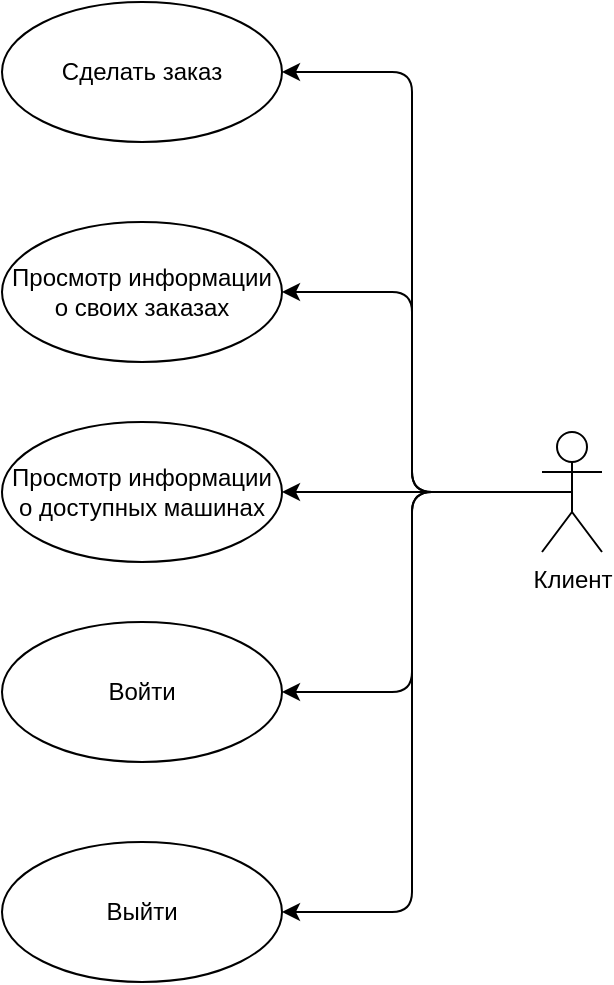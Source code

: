 <mxfile version="20.8.20" type="device" pages="5"><diagram name="UseCase" id="XoeLODXQ4LUH9Ton7gXK"><mxGraphModel dx="1434" dy="764" grid="1" gridSize="10" guides="1" tooltips="1" connect="1" arrows="1" fold="1" page="1" pageScale="1" pageWidth="827" pageHeight="1169" math="0" shadow="0"><root><mxCell id="0"/><mxCell id="1" parent="0"/><mxCell id="ODzesqiFjq5idGHZjO4p-1" value="Сделать заказ" style="ellipse;whiteSpace=wrap;html=1;" parent="1" vertex="1"><mxGeometry x="280" y="130" width="140" height="70" as="geometry"/></mxCell><mxCell id="ODzesqiFjq5idGHZjO4p-2" value="Войти" style="ellipse;whiteSpace=wrap;html=1;" parent="1" vertex="1"><mxGeometry x="280" y="440" width="140" height="70" as="geometry"/></mxCell><mxCell id="ODzesqiFjq5idGHZjO4p-3" value="Выйти" style="ellipse;whiteSpace=wrap;html=1;" parent="1" vertex="1"><mxGeometry x="280" y="550" width="140" height="70" as="geometry"/></mxCell><mxCell id="ODzesqiFjq5idGHZjO4p-4" value="Просмотр информации о доступных машинах" style="ellipse;whiteSpace=wrap;html=1;" parent="1" vertex="1"><mxGeometry x="280" y="340" width="140" height="70" as="geometry"/></mxCell><mxCell id="ODzesqiFjq5idGHZjO4p-5" value="Просмотр информации о своих заказах" style="ellipse;whiteSpace=wrap;html=1;" parent="1" vertex="1"><mxGeometry x="280" y="240" width="140" height="70" as="geometry"/></mxCell><mxCell id="ODzesqiFjq5idGHZjO4p-6" style="edgeStyle=orthogonalEdgeStyle;rounded=0;orthogonalLoop=1;jettySize=auto;html=1;exitX=0.5;exitY=0.5;exitDx=0;exitDy=0;exitPerimeter=0;entryX=1;entryY=0.5;entryDx=0;entryDy=0;" parent="1" source="ODzesqiFjq5idGHZjO4p-11" target="ODzesqiFjq5idGHZjO4p-4" edge="1"><mxGeometry relative="1" as="geometry"/></mxCell><mxCell id="ODzesqiFjq5idGHZjO4p-7" style="edgeStyle=orthogonalEdgeStyle;rounded=1;orthogonalLoop=1;jettySize=auto;html=1;exitX=0.5;exitY=0.5;exitDx=0;exitDy=0;exitPerimeter=0;entryX=1;entryY=0.5;entryDx=0;entryDy=0;elbow=vertical;" parent="1" source="ODzesqiFjq5idGHZjO4p-11" target="ODzesqiFjq5idGHZjO4p-5" edge="1"><mxGeometry relative="1" as="geometry"/></mxCell><mxCell id="ODzesqiFjq5idGHZjO4p-8" style="edgeStyle=orthogonalEdgeStyle;rounded=1;orthogonalLoop=1;jettySize=auto;html=1;exitX=0.5;exitY=0.5;exitDx=0;exitDy=0;exitPerimeter=0;entryX=1;entryY=0.5;entryDx=0;entryDy=0;elbow=vertical;" parent="1" source="ODzesqiFjq5idGHZjO4p-11" target="ODzesqiFjq5idGHZjO4p-3" edge="1"><mxGeometry relative="1" as="geometry"/></mxCell><mxCell id="ODzesqiFjq5idGHZjO4p-9" style="edgeStyle=orthogonalEdgeStyle;rounded=1;orthogonalLoop=1;jettySize=auto;html=1;exitX=0.5;exitY=0.5;exitDx=0;exitDy=0;exitPerimeter=0;entryX=1;entryY=0.5;entryDx=0;entryDy=0;elbow=vertical;" parent="1" source="ODzesqiFjq5idGHZjO4p-11" target="ODzesqiFjq5idGHZjO4p-2" edge="1"><mxGeometry relative="1" as="geometry"/></mxCell><mxCell id="ODzesqiFjq5idGHZjO4p-10" style="edgeStyle=orthogonalEdgeStyle;rounded=1;orthogonalLoop=1;jettySize=auto;html=1;exitX=0.5;exitY=0.5;exitDx=0;exitDy=0;exitPerimeter=0;entryX=1;entryY=0.5;entryDx=0;entryDy=0;elbow=vertical;" parent="1" source="ODzesqiFjq5idGHZjO4p-11" target="ODzesqiFjq5idGHZjO4p-1" edge="1"><mxGeometry relative="1" as="geometry"/></mxCell><mxCell id="ODzesqiFjq5idGHZjO4p-11" value="Клиент" style="shape=umlActor;verticalLabelPosition=bottom;verticalAlign=top;html=1;" parent="1" vertex="1"><mxGeometry x="550" y="345" width="30" height="60" as="geometry"/></mxCell></root></mxGraphModel></diagram><diagram id="SpKQqnbUWp5OYQ-rw8Kh" name="ER"><mxGraphModel dx="1434" dy="764" grid="1" gridSize="10" guides="1" tooltips="1" connect="1" arrows="1" fold="1" page="1" pageScale="1" pageWidth="827" pageHeight="1169" math="0" shadow="0"><root><mxCell id="0"/><mxCell id="1" parent="0"/><mxCell id="jUJuytIEDW0KPVl4hUxO-1" value="Car" style="whiteSpace=wrap;html=1;align=center;" vertex="1" parent="1"><mxGeometry x="20" y="400" width="140" height="60" as="geometry"/></mxCell><mxCell id="jUJuytIEDW0KPVl4hUxO-2" value="Order" style="shape=ext;margin=3;double=1;whiteSpace=wrap;html=1;align=center;" vertex="1" parent="1"><mxGeometry x="360" y="400" width="140" height="60" as="geometry"/></mxCell><mxCell id="jUJuytIEDW0KPVl4hUxO-3" value="Client" style="whiteSpace=wrap;html=1;align=center;" vertex="1" parent="1"><mxGeometry x="687" y="400" width="140" height="60" as="geometry"/></mxCell><mxCell id="jUJuytIEDW0KPVl4hUxO-4" value="HAS" style="shape=rhombus;double=1;perimeter=rhombusPerimeter;whiteSpace=wrap;html=1;align=center;" vertex="1" parent="1"><mxGeometry x="200" y="400" width="120" height="60" as="geometry"/></mxCell><mxCell id="jUJuytIEDW0KPVl4hUxO-5" value="HAS" style="shape=rhombus;double=1;perimeter=rhombusPerimeter;whiteSpace=wrap;html=1;align=center;" vertex="1" parent="1"><mxGeometry x="530" y="400" width="120" height="60" as="geometry"/></mxCell><mxCell id="jUJuytIEDW0KPVl4hUxO-6" style="edgeStyle=orthogonalEdgeStyle;rounded=1;orthogonalLoop=1;jettySize=auto;html=1;exitX=0;exitY=0.5;exitDx=0;exitDy=0;entryX=0.071;entryY=0;entryDx=0;entryDy=0;entryPerimeter=0;elbow=vertical;endArrow=none;endFill=0;" edge="1" parent="1" source="jUJuytIEDW0KPVl4hUxO-7" target="jUJuytIEDW0KPVl4hUxO-1"><mxGeometry relative="1" as="geometry"/></mxCell><mxCell id="jUJuytIEDW0KPVl4hUxO-7" value="Car_id" style="ellipse;whiteSpace=wrap;html=1;align=center;" vertex="1" parent="1"><mxGeometry x="50" y="20" width="100" height="40" as="geometry"/></mxCell><mxCell id="jUJuytIEDW0KPVl4hUxO-8" style="edgeStyle=orthogonalEdgeStyle;rounded=1;orthogonalLoop=1;jettySize=auto;html=1;exitX=0;exitY=0.5;exitDx=0;exitDy=0;endArrow=none;endFill=0;elbow=vertical;" edge="1" parent="1" source="jUJuytIEDW0KPVl4hUxO-9"><mxGeometry relative="1" as="geometry"><mxPoint x="30" y="150" as="targetPoint"/></mxGeometry></mxCell><mxCell id="jUJuytIEDW0KPVl4hUxO-9" value="Supplier_id" style="ellipse;whiteSpace=wrap;html=1;align=center;" vertex="1" parent="1"><mxGeometry x="50" y="80" width="100" height="40" as="geometry"/></mxCell><mxCell id="jUJuytIEDW0KPVl4hUxO-10" style="edgeStyle=orthogonalEdgeStyle;rounded=1;orthogonalLoop=1;jettySize=auto;html=1;exitX=0;exitY=0.5;exitDx=0;exitDy=0;endArrow=none;endFill=0;elbow=vertical;" edge="1" parent="1" source="jUJuytIEDW0KPVl4hUxO-11"><mxGeometry relative="1" as="geometry"><mxPoint x="30" y="190" as="targetPoint"/></mxGeometry></mxCell><mxCell id="jUJuytIEDW0KPVl4hUxO-11" value="Availability" style="ellipse;whiteSpace=wrap;html=1;align=center;" vertex="1" parent="1"><mxGeometry x="50" y="140" width="100" height="40" as="geometry"/></mxCell><mxCell id="jUJuytIEDW0KPVl4hUxO-12" style="edgeStyle=orthogonalEdgeStyle;rounded=1;orthogonalLoop=1;jettySize=auto;html=1;exitX=0;exitY=0.5;exitDx=0;exitDy=0;endArrow=none;endFill=0;elbow=vertical;" edge="1" parent="1" source="jUJuytIEDW0KPVl4hUxO-13"><mxGeometry relative="1" as="geometry"><mxPoint x="30" y="250" as="targetPoint"/></mxGeometry></mxCell><mxCell id="jUJuytIEDW0KPVl4hUxO-13" value="Loc" style="ellipse;whiteSpace=wrap;html=1;align=center;" vertex="1" parent="1"><mxGeometry x="50" y="200" width="100" height="40" as="geometry"/></mxCell><mxCell id="jUJuytIEDW0KPVl4hUxO-14" style="edgeStyle=orthogonalEdgeStyle;rounded=1;orthogonalLoop=1;jettySize=auto;html=1;exitX=0;exitY=0.5;exitDx=0;exitDy=0;endArrow=none;endFill=0;elbow=vertical;" edge="1" parent="1" source="jUJuytIEDW0KPVl4hUxO-15"><mxGeometry relative="1" as="geometry"><mxPoint x="30" y="310" as="targetPoint"/></mxGeometry></mxCell><mxCell id="jUJuytIEDW0KPVl4hUxO-15" value="Brand" style="ellipse;whiteSpace=wrap;html=1;align=center;" vertex="1" parent="1"><mxGeometry x="50" y="260" width="100" height="40" as="geometry"/></mxCell><mxCell id="jUJuytIEDW0KPVl4hUxO-16" style="edgeStyle=orthogonalEdgeStyle;rounded=1;orthogonalLoop=1;jettySize=auto;html=1;exitX=0;exitY=0.5;exitDx=0;exitDy=0;endArrow=none;endFill=0;elbow=vertical;" edge="1" parent="1" source="jUJuytIEDW0KPVl4hUxO-17"><mxGeometry relative="1" as="geometry"><mxPoint x="30" y="360" as="targetPoint"/></mxGeometry></mxCell><mxCell id="jUJuytIEDW0KPVl4hUxO-17" value="Mileage" style="ellipse;whiteSpace=wrap;html=1;align=center;" vertex="1" parent="1"><mxGeometry x="50" y="320" width="100" height="40" as="geometry"/></mxCell><mxCell id="jUJuytIEDW0KPVl4hUxO-18" style="edgeStyle=orthogonalEdgeStyle;rounded=1;orthogonalLoop=1;jettySize=auto;html=1;exitX=0;exitY=0.5;exitDx=0;exitDy=0;endArrow=none;endFill=0;elbow=vertical;" edge="1" parent="1" source="jUJuytIEDW0KPVl4hUxO-19"><mxGeometry relative="1" as="geometry"><mxPoint x="370" y="320" as="targetPoint"/></mxGeometry></mxCell><mxCell id="jUJuytIEDW0KPVl4hUxO-19" value="Description" style="ellipse;whiteSpace=wrap;html=1;align=center;" vertex="1" parent="1"><mxGeometry x="390" y="270" width="100" height="40" as="geometry"/></mxCell><mxCell id="jUJuytIEDW0KPVl4hUxO-20" style="edgeStyle=orthogonalEdgeStyle;rounded=1;orthogonalLoop=1;jettySize=auto;html=1;exitX=0;exitY=0.5;exitDx=0;exitDy=0;endArrow=none;endFill=0;elbow=vertical;" edge="1" parent="1" source="jUJuytIEDW0KPVl4hUxO-21"><mxGeometry relative="1" as="geometry"><mxPoint x="370" y="260" as="targetPoint"/></mxGeometry></mxCell><mxCell id="jUJuytIEDW0KPVl4hUxO-21" value="Car_id" style="ellipse;whiteSpace=wrap;html=1;align=center;" vertex="1" parent="1"><mxGeometry x="390" y="210" width="100" height="40" as="geometry"/></mxCell><mxCell id="jUJuytIEDW0KPVl4hUxO-22" style="edgeStyle=orthogonalEdgeStyle;rounded=1;orthogonalLoop=1;jettySize=auto;html=1;exitX=0;exitY=0.5;exitDx=0;exitDy=0;endArrow=none;endFill=0;elbow=vertical;" edge="1" parent="1" source="jUJuytIEDW0KPVl4hUxO-23"><mxGeometry relative="1" as="geometry"><mxPoint x="370" y="190" as="targetPoint"/></mxGeometry></mxCell><mxCell id="jUJuytIEDW0KPVl4hUxO-23" value="lgn" style="ellipse;whiteSpace=wrap;html=1;align=center;" vertex="1" parent="1"><mxGeometry x="390" y="150" width="100" height="40" as="geometry"/></mxCell><mxCell id="jUJuytIEDW0KPVl4hUxO-24" style="edgeStyle=orthogonalEdgeStyle;rounded=1;orthogonalLoop=1;jettySize=auto;html=1;exitX=0;exitY=0.5;exitDx=0;exitDy=0;entryX=0.071;entryY=0;entryDx=0;entryDy=0;entryPerimeter=0;endArrow=none;endFill=0;elbow=vertical;" edge="1" parent="1" source="jUJuytIEDW0KPVl4hUxO-25" target="jUJuytIEDW0KPVl4hUxO-2"><mxGeometry relative="1" as="geometry"/></mxCell><mxCell id="jUJuytIEDW0KPVl4hUxO-25" value="Code_id" style="ellipse;whiteSpace=wrap;html=1;align=center;" vertex="1" parent="1"><mxGeometry x="390" y="90" width="100" height="40" as="geometry"/></mxCell><mxCell id="jUJuytIEDW0KPVl4hUxO-26" style="edgeStyle=orthogonalEdgeStyle;rounded=1;orthogonalLoop=1;jettySize=auto;html=1;exitX=0;exitY=0.5;exitDx=0;exitDy=0;endArrow=none;endFill=0;elbow=vertical;" edge="1" parent="1" source="jUJuytIEDW0KPVl4hUxO-27"><mxGeometry relative="1" as="geometry"><mxPoint x="370" y="370" as="targetPoint"/></mxGeometry></mxCell><mxCell id="jUJuytIEDW0KPVl4hUxO-27" value="Date_time" style="ellipse;whiteSpace=wrap;html=1;align=center;" vertex="1" parent="1"><mxGeometry x="390" y="330" width="100" height="40" as="geometry"/></mxCell><mxCell id="jUJuytIEDW0KPVl4hUxO-28" style="edgeStyle=orthogonalEdgeStyle;rounded=1;orthogonalLoop=1;jettySize=auto;html=1;exitX=0;exitY=0.5;exitDx=0;exitDy=0;entryX=0.086;entryY=0.017;entryDx=0;entryDy=0;entryPerimeter=0;endArrow=none;endFill=0;elbow=vertical;" edge="1" parent="1" source="jUJuytIEDW0KPVl4hUxO-29" target="jUJuytIEDW0KPVl4hUxO-3"><mxGeometry relative="1" as="geometry"/></mxCell><mxCell id="jUJuytIEDW0KPVl4hUxO-29" value="lgn" style="ellipse;whiteSpace=wrap;html=1;align=center;" vertex="1" parent="1"><mxGeometry x="720" y="90" width="100" height="40" as="geometry"/></mxCell><mxCell id="jUJuytIEDW0KPVl4hUxO-30" style="edgeStyle=orthogonalEdgeStyle;rounded=1;orthogonalLoop=1;jettySize=auto;html=1;exitX=0;exitY=0.5;exitDx=0;exitDy=0;endArrow=none;endFill=0;elbow=vertical;" edge="1" parent="1" source="jUJuytIEDW0KPVl4hUxO-31"><mxGeometry relative="1" as="geometry"><mxPoint x="700" y="180" as="targetPoint"/></mxGeometry></mxCell><mxCell id="jUJuytIEDW0KPVl4hUxO-31" value="drv_lic" style="ellipse;whiteSpace=wrap;html=1;align=center;" vertex="1" parent="1"><mxGeometry x="720" y="150" width="100" height="40" as="geometry"/></mxCell><mxCell id="jUJuytIEDW0KPVl4hUxO-32" style="edgeStyle=orthogonalEdgeStyle;rounded=1;orthogonalLoop=1;jettySize=auto;html=1;exitX=0;exitY=0.5;exitDx=0;exitDy=0;endArrow=none;endFill=0;elbow=vertical;" edge="1" parent="1" source="jUJuytIEDW0KPVl4hUxO-33"><mxGeometry relative="1" as="geometry"><mxPoint x="700" y="250" as="targetPoint"/></mxGeometry></mxCell><mxCell id="jUJuytIEDW0KPVl4hUxO-33" value="Passport" style="ellipse;whiteSpace=wrap;html=1;align=center;" vertex="1" parent="1"><mxGeometry x="720" y="210" width="100" height="40" as="geometry"/></mxCell><mxCell id="jUJuytIEDW0KPVl4hUxO-34" style="edgeStyle=orthogonalEdgeStyle;rounded=1;orthogonalLoop=1;jettySize=auto;html=1;exitX=0;exitY=0.5;exitDx=0;exitDy=0;endArrow=none;endFill=0;elbow=vertical;" edge="1" parent="1" source="jUJuytIEDW0KPVl4hUxO-35"><mxGeometry relative="1" as="geometry"><mxPoint x="700" y="330" as="targetPoint"/></mxGeometry></mxCell><mxCell id="jUJuytIEDW0KPVl4hUxO-35" value="Full_Name" style="ellipse;whiteSpace=wrap;html=1;align=center;" vertex="1" parent="1"><mxGeometry x="720" y="270" width="100" height="40" as="geometry"/></mxCell><mxCell id="jUJuytIEDW0KPVl4hUxO-36" style="edgeStyle=orthogonalEdgeStyle;rounded=1;orthogonalLoop=1;jettySize=auto;html=1;exitX=0;exitY=0.5;exitDx=0;exitDy=0;endArrow=none;endFill=0;elbow=vertical;" edge="1" parent="1" source="jUJuytIEDW0KPVl4hUxO-37"><mxGeometry relative="1" as="geometry"><mxPoint x="700" y="380" as="targetPoint"/></mxGeometry></mxCell><mxCell id="jUJuytIEDW0KPVl4hUxO-37" value="Phone" style="ellipse;whiteSpace=wrap;html=1;align=center;" vertex="1" parent="1"><mxGeometry x="720" y="330" width="100" height="40" as="geometry"/></mxCell><mxCell id="jUJuytIEDW0KPVl4hUxO-38" value="" style="endArrow=none;html=1;rounded=0;elbow=vertical;entryX=1;entryY=0.5;entryDx=0;entryDy=0;exitX=0;exitY=0.5;exitDx=0;exitDy=0;" edge="1" parent="1" source="jUJuytIEDW0KPVl4hUxO-4" target="jUJuytIEDW0KPVl4hUxO-1"><mxGeometry relative="1" as="geometry"><mxPoint x="190" y="339.58" as="sourcePoint"/><mxPoint x="350" y="339.58" as="targetPoint"/></mxGeometry></mxCell><mxCell id="jUJuytIEDW0KPVl4hUxO-39" value="1" style="resizable=0;html=1;align=right;verticalAlign=bottom;" connectable="0" vertex="1" parent="jUJuytIEDW0KPVl4hUxO-38"><mxGeometry x="1" relative="1" as="geometry"><mxPoint x="13" as="offset"/></mxGeometry></mxCell><mxCell id="jUJuytIEDW0KPVl4hUxO-40" value="" style="shape=link;html=1;rounded=0;endArrow=none;endFill=0;elbow=vertical;entryX=0;entryY=0.5;entryDx=0;entryDy=0;exitX=1;exitY=0.5;exitDx=0;exitDy=0;" edge="1" parent="1" source="jUJuytIEDW0KPVl4hUxO-4" target="jUJuytIEDW0KPVl4hUxO-2"><mxGeometry relative="1" as="geometry"><mxPoint x="200" y="270" as="sourcePoint"/><mxPoint x="360" y="270" as="targetPoint"/></mxGeometry></mxCell><mxCell id="jUJuytIEDW0KPVl4hUxO-41" value="N" style="resizable=0;html=1;align=right;verticalAlign=bottom;" connectable="0" vertex="1" parent="jUJuytIEDW0KPVl4hUxO-40"><mxGeometry x="1" relative="1" as="geometry"><mxPoint x="-6" as="offset"/></mxGeometry></mxCell><mxCell id="jUJuytIEDW0KPVl4hUxO-42" value="" style="shape=link;html=1;rounded=0;endArrow=none;endFill=0;elbow=vertical;entryX=1;entryY=0.5;entryDx=0;entryDy=0;exitX=0;exitY=0.5;exitDx=0;exitDy=0;" edge="1" parent="1" source="jUJuytIEDW0KPVl4hUxO-5" target="jUJuytIEDW0KPVl4hUxO-2"><mxGeometry relative="1" as="geometry"><mxPoint x="330" y="440" as="sourcePoint"/><mxPoint x="370" y="440" as="targetPoint"/></mxGeometry></mxCell><mxCell id="jUJuytIEDW0KPVl4hUxO-43" value="N" style="resizable=0;html=1;align=right;verticalAlign=bottom;" connectable="0" vertex="1" parent="jUJuytIEDW0KPVl4hUxO-42"><mxGeometry x="1" relative="1" as="geometry"><mxPoint x="14" as="offset"/></mxGeometry></mxCell><mxCell id="jUJuytIEDW0KPVl4hUxO-44" value="" style="endArrow=none;html=1;rounded=0;elbow=vertical;entryX=0;entryY=0.5;entryDx=0;entryDy=0;exitX=1;exitY=0.5;exitDx=0;exitDy=0;" edge="1" parent="1" source="jUJuytIEDW0KPVl4hUxO-5" target="jUJuytIEDW0KPVl4hUxO-3"><mxGeometry relative="1" as="geometry"><mxPoint x="210" y="440" as="sourcePoint"/><mxPoint x="170" y="440" as="targetPoint"/></mxGeometry></mxCell><mxCell id="jUJuytIEDW0KPVl4hUxO-45" value="1" style="resizable=0;html=1;align=right;verticalAlign=bottom;" connectable="0" vertex="1" parent="jUJuytIEDW0KPVl4hUxO-44"><mxGeometry x="1" relative="1" as="geometry"><mxPoint x="-6" as="offset"/></mxGeometry></mxCell></root></mxGraphModel></diagram><diagram id="OJAWjpNAIpIEVY2m-WB2" name="DB"><mxGraphModel dx="1434" dy="764" grid="1" gridSize="10" guides="1" tooltips="1" connect="1" arrows="1" fold="1" page="1" pageScale="1" pageWidth="827" pageHeight="1169" math="0" shadow="0"><root><mxCell id="0"/><mxCell id="1" parent="0"/><mxCell id="VBCtwnsoU8LUvbUUN6Xj-1" value="Car" style="shape=table;startSize=30;container=1;collapsible=1;childLayout=tableLayout;fixedRows=1;rowLines=0;fontStyle=1;align=center;resizeLast=1;" vertex="1" parent="1"><mxGeometry x="70" y="150" width="180" height="220" as="geometry"/></mxCell><mxCell id="VBCtwnsoU8LUvbUUN6Xj-2" value="" style="shape=tableRow;horizontal=0;startSize=0;swimlaneHead=0;swimlaneBody=0;fillColor=none;collapsible=0;dropTarget=0;points=[[0,0.5],[1,0.5]];portConstraint=eastwest;top=0;left=0;right=0;bottom=1;" vertex="1" parent="VBCtwnsoU8LUvbUUN6Xj-1"><mxGeometry y="30" width="180" height="30" as="geometry"/></mxCell><mxCell id="VBCtwnsoU8LUvbUUN6Xj-3" value="PK" style="shape=partialRectangle;connectable=0;fillColor=none;top=0;left=0;bottom=0;right=0;fontStyle=1;overflow=hidden;" vertex="1" parent="VBCtwnsoU8LUvbUUN6Xj-2"><mxGeometry width="30" height="30" as="geometry"><mxRectangle width="30" height="30" as="alternateBounds"/></mxGeometry></mxCell><mxCell id="VBCtwnsoU8LUvbUUN6Xj-4" value="Car_id" style="shape=partialRectangle;connectable=0;fillColor=none;top=0;left=0;bottom=0;right=0;align=left;spacingLeft=6;fontStyle=5;overflow=hidden;" vertex="1" parent="VBCtwnsoU8LUvbUUN6Xj-2"><mxGeometry x="30" width="150" height="30" as="geometry"><mxRectangle width="150" height="30" as="alternateBounds"/></mxGeometry></mxCell><mxCell id="VBCtwnsoU8LUvbUUN6Xj-5" value="" style="shape=tableRow;horizontal=0;startSize=0;swimlaneHead=0;swimlaneBody=0;fillColor=none;collapsible=0;dropTarget=0;points=[[0,0.5],[1,0.5]];portConstraint=eastwest;top=0;left=0;right=0;bottom=0;" vertex="1" parent="VBCtwnsoU8LUvbUUN6Xj-1"><mxGeometry y="60" width="180" height="30" as="geometry"/></mxCell><mxCell id="VBCtwnsoU8LUvbUUN6Xj-6" value="FK" style="shape=partialRectangle;connectable=0;fillColor=none;top=0;left=0;bottom=0;right=0;editable=1;overflow=hidden;" vertex="1" parent="VBCtwnsoU8LUvbUUN6Xj-5"><mxGeometry width="30" height="30" as="geometry"><mxRectangle width="30" height="30" as="alternateBounds"/></mxGeometry></mxCell><mxCell id="VBCtwnsoU8LUvbUUN6Xj-7" value="Supplier_id" style="shape=partialRectangle;connectable=0;fillColor=none;top=0;left=0;bottom=0;right=0;align=left;spacingLeft=6;overflow=hidden;" vertex="1" parent="VBCtwnsoU8LUvbUUN6Xj-5"><mxGeometry x="30" width="150" height="30" as="geometry"><mxRectangle width="150" height="30" as="alternateBounds"/></mxGeometry></mxCell><mxCell id="VBCtwnsoU8LUvbUUN6Xj-8" value="" style="shape=tableRow;horizontal=0;startSize=0;swimlaneHead=0;swimlaneBody=0;fillColor=none;collapsible=0;dropTarget=0;points=[[0,0.5],[1,0.5]];portConstraint=eastwest;top=0;left=0;right=0;bottom=0;" vertex="1" parent="VBCtwnsoU8LUvbUUN6Xj-1"><mxGeometry y="90" width="180" height="30" as="geometry"/></mxCell><mxCell id="VBCtwnsoU8LUvbUUN6Xj-9" value="" style="shape=partialRectangle;connectable=0;fillColor=none;top=0;left=0;bottom=0;right=0;editable=1;overflow=hidden;" vertex="1" parent="VBCtwnsoU8LUvbUUN6Xj-8"><mxGeometry width="30" height="30" as="geometry"><mxRectangle width="30" height="30" as="alternateBounds"/></mxGeometry></mxCell><mxCell id="VBCtwnsoU8LUvbUUN6Xj-10" value="Availability" style="shape=partialRectangle;connectable=0;fillColor=none;top=0;left=0;bottom=0;right=0;align=left;spacingLeft=6;overflow=hidden;" vertex="1" parent="VBCtwnsoU8LUvbUUN6Xj-8"><mxGeometry x="30" width="150" height="30" as="geometry"><mxRectangle width="150" height="30" as="alternateBounds"/></mxGeometry></mxCell><mxCell id="VBCtwnsoU8LUvbUUN6Xj-11" value="" style="shape=tableRow;horizontal=0;startSize=0;swimlaneHead=0;swimlaneBody=0;fillColor=none;collapsible=0;dropTarget=0;points=[[0,0.5],[1,0.5]];portConstraint=eastwest;top=0;left=0;right=0;bottom=0;" vertex="1" parent="VBCtwnsoU8LUvbUUN6Xj-1"><mxGeometry y="120" width="180" height="30" as="geometry"/></mxCell><mxCell id="VBCtwnsoU8LUvbUUN6Xj-12" value="" style="shape=partialRectangle;connectable=0;fillColor=none;top=0;left=0;bottom=0;right=0;editable=1;overflow=hidden;" vertex="1" parent="VBCtwnsoU8LUvbUUN6Xj-11"><mxGeometry width="30" height="30" as="geometry"><mxRectangle width="30" height="30" as="alternateBounds"/></mxGeometry></mxCell><mxCell id="VBCtwnsoU8LUvbUUN6Xj-13" value="Loc" style="shape=partialRectangle;connectable=0;fillColor=none;top=0;left=0;bottom=0;right=0;align=left;spacingLeft=6;overflow=hidden;" vertex="1" parent="VBCtwnsoU8LUvbUUN6Xj-11"><mxGeometry x="30" width="150" height="30" as="geometry"><mxRectangle width="150" height="30" as="alternateBounds"/></mxGeometry></mxCell><mxCell id="VBCtwnsoU8LUvbUUN6Xj-14" value="" style="shape=tableRow;horizontal=0;startSize=0;swimlaneHead=0;swimlaneBody=0;fillColor=none;collapsible=0;dropTarget=0;points=[[0,0.5],[1,0.5]];portConstraint=eastwest;top=0;left=0;right=0;bottom=0;" vertex="1" parent="VBCtwnsoU8LUvbUUN6Xj-1"><mxGeometry y="150" width="180" height="30" as="geometry"/></mxCell><mxCell id="VBCtwnsoU8LUvbUUN6Xj-15" value="" style="shape=partialRectangle;connectable=0;fillColor=none;top=0;left=0;bottom=0;right=0;editable=1;overflow=hidden;" vertex="1" parent="VBCtwnsoU8LUvbUUN6Xj-14"><mxGeometry width="30" height="30" as="geometry"><mxRectangle width="30" height="30" as="alternateBounds"/></mxGeometry></mxCell><mxCell id="VBCtwnsoU8LUvbUUN6Xj-16" value="Brand" style="shape=partialRectangle;connectable=0;fillColor=none;top=0;left=0;bottom=0;right=0;align=left;spacingLeft=6;overflow=hidden;" vertex="1" parent="VBCtwnsoU8LUvbUUN6Xj-14"><mxGeometry x="30" width="150" height="30" as="geometry"><mxRectangle width="150" height="30" as="alternateBounds"/></mxGeometry></mxCell><mxCell id="VBCtwnsoU8LUvbUUN6Xj-17" value="" style="shape=tableRow;horizontal=0;startSize=0;swimlaneHead=0;swimlaneBody=0;fillColor=none;collapsible=0;dropTarget=0;points=[[0,0.5],[1,0.5]];portConstraint=eastwest;top=0;left=0;right=0;bottom=0;" vertex="1" parent="VBCtwnsoU8LUvbUUN6Xj-1"><mxGeometry y="180" width="180" height="30" as="geometry"/></mxCell><mxCell id="VBCtwnsoU8LUvbUUN6Xj-18" value="" style="shape=partialRectangle;connectable=0;fillColor=none;top=0;left=0;bottom=0;right=0;editable=1;overflow=hidden;" vertex="1" parent="VBCtwnsoU8LUvbUUN6Xj-17"><mxGeometry width="30" height="30" as="geometry"><mxRectangle width="30" height="30" as="alternateBounds"/></mxGeometry></mxCell><mxCell id="VBCtwnsoU8LUvbUUN6Xj-19" value="Mileage" style="shape=partialRectangle;connectable=0;fillColor=none;top=0;left=0;bottom=0;right=0;align=left;spacingLeft=6;overflow=hidden;" vertex="1" parent="VBCtwnsoU8LUvbUUN6Xj-17"><mxGeometry x="30" width="150" height="30" as="geometry"><mxRectangle width="150" height="30" as="alternateBounds"/></mxGeometry></mxCell><mxCell id="VBCtwnsoU8LUvbUUN6Xj-20" value="Order" style="shape=table;startSize=30;container=1;collapsible=1;childLayout=tableLayout;fixedRows=1;rowLines=0;fontStyle=1;align=center;resizeLast=1;" vertex="1" parent="1"><mxGeometry x="340" y="150" width="180" height="190" as="geometry"/></mxCell><mxCell id="VBCtwnsoU8LUvbUUN6Xj-21" value="" style="shape=tableRow;horizontal=0;startSize=0;swimlaneHead=0;swimlaneBody=0;fillColor=none;collapsible=0;dropTarget=0;points=[[0,0.5],[1,0.5]];portConstraint=eastwest;top=0;left=0;right=0;bottom=1;" vertex="1" parent="VBCtwnsoU8LUvbUUN6Xj-20"><mxGeometry y="30" width="180" height="30" as="geometry"/></mxCell><mxCell id="VBCtwnsoU8LUvbUUN6Xj-22" value="PK" style="shape=partialRectangle;connectable=0;fillColor=none;top=0;left=0;bottom=0;right=0;fontStyle=1;overflow=hidden;" vertex="1" parent="VBCtwnsoU8LUvbUUN6Xj-21"><mxGeometry width="30" height="30" as="geometry"><mxRectangle width="30" height="30" as="alternateBounds"/></mxGeometry></mxCell><mxCell id="VBCtwnsoU8LUvbUUN6Xj-23" value="Code_id" style="shape=partialRectangle;connectable=0;fillColor=none;top=0;left=0;bottom=0;right=0;align=left;spacingLeft=6;fontStyle=5;overflow=hidden;" vertex="1" parent="VBCtwnsoU8LUvbUUN6Xj-21"><mxGeometry x="30" width="150" height="30" as="geometry"><mxRectangle width="150" height="30" as="alternateBounds"/></mxGeometry></mxCell><mxCell id="VBCtwnsoU8LUvbUUN6Xj-24" value="" style="shape=tableRow;horizontal=0;startSize=0;swimlaneHead=0;swimlaneBody=0;fillColor=none;collapsible=0;dropTarget=0;points=[[0,0.5],[1,0.5]];portConstraint=eastwest;top=0;left=0;right=0;bottom=0;" vertex="1" parent="VBCtwnsoU8LUvbUUN6Xj-20"><mxGeometry y="60" width="180" height="30" as="geometry"/></mxCell><mxCell id="VBCtwnsoU8LUvbUUN6Xj-25" value="FK" style="shape=partialRectangle;connectable=0;fillColor=none;top=0;left=0;bottom=0;right=0;editable=1;overflow=hidden;" vertex="1" parent="VBCtwnsoU8LUvbUUN6Xj-24"><mxGeometry width="30" height="30" as="geometry"><mxRectangle width="30" height="30" as="alternateBounds"/></mxGeometry></mxCell><mxCell id="VBCtwnsoU8LUvbUUN6Xj-26" value="lgn" style="shape=partialRectangle;connectable=0;fillColor=none;top=0;left=0;bottom=0;right=0;align=left;spacingLeft=6;overflow=hidden;" vertex="1" parent="VBCtwnsoU8LUvbUUN6Xj-24"><mxGeometry x="30" width="150" height="30" as="geometry"><mxRectangle width="150" height="30" as="alternateBounds"/></mxGeometry></mxCell><mxCell id="VBCtwnsoU8LUvbUUN6Xj-27" value="" style="shape=tableRow;horizontal=0;startSize=0;swimlaneHead=0;swimlaneBody=0;fillColor=none;collapsible=0;dropTarget=0;points=[[0,0.5],[1,0.5]];portConstraint=eastwest;top=0;left=0;right=0;bottom=0;" vertex="1" parent="VBCtwnsoU8LUvbUUN6Xj-20"><mxGeometry y="90" width="180" height="30" as="geometry"/></mxCell><mxCell id="VBCtwnsoU8LUvbUUN6Xj-28" value="FK" style="shape=partialRectangle;connectable=0;fillColor=none;top=0;left=0;bottom=0;right=0;editable=1;overflow=hidden;" vertex="1" parent="VBCtwnsoU8LUvbUUN6Xj-27"><mxGeometry width="30" height="30" as="geometry"><mxRectangle width="30" height="30" as="alternateBounds"/></mxGeometry></mxCell><mxCell id="VBCtwnsoU8LUvbUUN6Xj-29" value="Car_id" style="shape=partialRectangle;connectable=0;fillColor=none;top=0;left=0;bottom=0;right=0;align=left;spacingLeft=6;overflow=hidden;" vertex="1" parent="VBCtwnsoU8LUvbUUN6Xj-27"><mxGeometry x="30" width="150" height="30" as="geometry"><mxRectangle width="150" height="30" as="alternateBounds"/></mxGeometry></mxCell><mxCell id="VBCtwnsoU8LUvbUUN6Xj-30" value="" style="shape=tableRow;horizontal=0;startSize=0;swimlaneHead=0;swimlaneBody=0;fillColor=none;collapsible=0;dropTarget=0;points=[[0,0.5],[1,0.5]];portConstraint=eastwest;top=0;left=0;right=0;bottom=0;" vertex="1" parent="VBCtwnsoU8LUvbUUN6Xj-20"><mxGeometry y="120" width="180" height="30" as="geometry"/></mxCell><mxCell id="VBCtwnsoU8LUvbUUN6Xj-31" value="" style="shape=partialRectangle;connectable=0;fillColor=none;top=0;left=0;bottom=0;right=0;editable=1;overflow=hidden;" vertex="1" parent="VBCtwnsoU8LUvbUUN6Xj-30"><mxGeometry width="30" height="30" as="geometry"><mxRectangle width="30" height="30" as="alternateBounds"/></mxGeometry></mxCell><mxCell id="VBCtwnsoU8LUvbUUN6Xj-32" value="Date_time" style="shape=partialRectangle;connectable=0;fillColor=none;top=0;left=0;bottom=0;right=0;align=left;spacingLeft=6;overflow=hidden;" vertex="1" parent="VBCtwnsoU8LUvbUUN6Xj-30"><mxGeometry x="30" width="150" height="30" as="geometry"><mxRectangle width="150" height="30" as="alternateBounds"/></mxGeometry></mxCell><mxCell id="VBCtwnsoU8LUvbUUN6Xj-33" value="" style="shape=tableRow;horizontal=0;startSize=0;swimlaneHead=0;swimlaneBody=0;fillColor=none;collapsible=0;dropTarget=0;points=[[0,0.5],[1,0.5]];portConstraint=eastwest;top=0;left=0;right=0;bottom=0;" vertex="1" parent="VBCtwnsoU8LUvbUUN6Xj-20"><mxGeometry y="150" width="180" height="30" as="geometry"/></mxCell><mxCell id="VBCtwnsoU8LUvbUUN6Xj-34" value="" style="shape=partialRectangle;connectable=0;fillColor=none;top=0;left=0;bottom=0;right=0;editable=1;overflow=hidden;" vertex="1" parent="VBCtwnsoU8LUvbUUN6Xj-33"><mxGeometry width="30" height="30" as="geometry"><mxRectangle width="30" height="30" as="alternateBounds"/></mxGeometry></mxCell><mxCell id="VBCtwnsoU8LUvbUUN6Xj-35" value="Description" style="shape=partialRectangle;connectable=0;fillColor=none;top=0;left=0;bottom=0;right=0;align=left;spacingLeft=6;overflow=hidden;" vertex="1" parent="VBCtwnsoU8LUvbUUN6Xj-33"><mxGeometry x="30" width="150" height="30" as="geometry"><mxRectangle width="150" height="30" as="alternateBounds"/></mxGeometry></mxCell><mxCell id="VBCtwnsoU8LUvbUUN6Xj-36" value="Client" style="shape=table;startSize=30;container=1;collapsible=1;childLayout=tableLayout;fixedRows=1;rowLines=0;fontStyle=1;align=center;resizeLast=1;" vertex="1" parent="1"><mxGeometry x="600" y="150" width="180" height="190" as="geometry"/></mxCell><mxCell id="VBCtwnsoU8LUvbUUN6Xj-37" value="" style="shape=tableRow;horizontal=0;startSize=0;swimlaneHead=0;swimlaneBody=0;fillColor=none;collapsible=0;dropTarget=0;points=[[0,0.5],[1,0.5]];portConstraint=eastwest;top=0;left=0;right=0;bottom=1;" vertex="1" parent="VBCtwnsoU8LUvbUUN6Xj-36"><mxGeometry y="30" width="180" height="30" as="geometry"/></mxCell><mxCell id="VBCtwnsoU8LUvbUUN6Xj-38" value="PK" style="shape=partialRectangle;connectable=0;fillColor=none;top=0;left=0;bottom=0;right=0;fontStyle=1;overflow=hidden;" vertex="1" parent="VBCtwnsoU8LUvbUUN6Xj-37"><mxGeometry width="30" height="30" as="geometry"><mxRectangle width="30" height="30" as="alternateBounds"/></mxGeometry></mxCell><mxCell id="VBCtwnsoU8LUvbUUN6Xj-39" value="lgn" style="shape=partialRectangle;connectable=0;fillColor=none;top=0;left=0;bottom=0;right=0;align=left;spacingLeft=6;fontStyle=5;overflow=hidden;" vertex="1" parent="VBCtwnsoU8LUvbUUN6Xj-37"><mxGeometry x="30" width="150" height="30" as="geometry"><mxRectangle width="150" height="30" as="alternateBounds"/></mxGeometry></mxCell><mxCell id="VBCtwnsoU8LUvbUUN6Xj-40" value="" style="shape=tableRow;horizontal=0;startSize=0;swimlaneHead=0;swimlaneBody=0;fillColor=none;collapsible=0;dropTarget=0;points=[[0,0.5],[1,0.5]];portConstraint=eastwest;top=0;left=0;right=0;bottom=0;" vertex="1" parent="VBCtwnsoU8LUvbUUN6Xj-36"><mxGeometry y="60" width="180" height="30" as="geometry"/></mxCell><mxCell id="VBCtwnsoU8LUvbUUN6Xj-41" value="FK" style="shape=partialRectangle;connectable=0;fillColor=none;top=0;left=0;bottom=0;right=0;editable=1;overflow=hidden;" vertex="1" parent="VBCtwnsoU8LUvbUUN6Xj-40"><mxGeometry width="30" height="30" as="geometry"><mxRectangle width="30" height="30" as="alternateBounds"/></mxGeometry></mxCell><mxCell id="VBCtwnsoU8LUvbUUN6Xj-42" value="drv_lic" style="shape=partialRectangle;connectable=0;fillColor=none;top=0;left=0;bottom=0;right=0;align=left;spacingLeft=6;overflow=hidden;" vertex="1" parent="VBCtwnsoU8LUvbUUN6Xj-40"><mxGeometry x="30" width="150" height="30" as="geometry"><mxRectangle width="150" height="30" as="alternateBounds"/></mxGeometry></mxCell><mxCell id="VBCtwnsoU8LUvbUUN6Xj-43" value="" style="shape=tableRow;horizontal=0;startSize=0;swimlaneHead=0;swimlaneBody=0;fillColor=none;collapsible=0;dropTarget=0;points=[[0,0.5],[1,0.5]];portConstraint=eastwest;top=0;left=0;right=0;bottom=0;" vertex="1" parent="VBCtwnsoU8LUvbUUN6Xj-36"><mxGeometry y="90" width="180" height="30" as="geometry"/></mxCell><mxCell id="VBCtwnsoU8LUvbUUN6Xj-44" value="" style="shape=partialRectangle;connectable=0;fillColor=none;top=0;left=0;bottom=0;right=0;editable=1;overflow=hidden;" vertex="1" parent="VBCtwnsoU8LUvbUUN6Xj-43"><mxGeometry width="30" height="30" as="geometry"><mxRectangle width="30" height="30" as="alternateBounds"/></mxGeometry></mxCell><mxCell id="VBCtwnsoU8LUvbUUN6Xj-45" value="Permission" style="shape=partialRectangle;connectable=0;fillColor=none;top=0;left=0;bottom=0;right=0;align=left;spacingLeft=6;overflow=hidden;" vertex="1" parent="VBCtwnsoU8LUvbUUN6Xj-43"><mxGeometry x="30" width="150" height="30" as="geometry"><mxRectangle width="150" height="30" as="alternateBounds"/></mxGeometry></mxCell><mxCell id="VBCtwnsoU8LUvbUUN6Xj-46" value="" style="shape=tableRow;horizontal=0;startSize=0;swimlaneHead=0;swimlaneBody=0;fillColor=none;collapsible=0;dropTarget=0;points=[[0,0.5],[1,0.5]];portConstraint=eastwest;top=0;left=0;right=0;bottom=0;" vertex="1" parent="VBCtwnsoU8LUvbUUN6Xj-36"><mxGeometry y="120" width="180" height="30" as="geometry"/></mxCell><mxCell id="VBCtwnsoU8LUvbUUN6Xj-47" value="" style="shape=partialRectangle;connectable=0;fillColor=none;top=0;left=0;bottom=0;right=0;editable=1;overflow=hidden;" vertex="1" parent="VBCtwnsoU8LUvbUUN6Xj-46"><mxGeometry width="30" height="30" as="geometry"><mxRectangle width="30" height="30" as="alternateBounds"/></mxGeometry></mxCell><mxCell id="VBCtwnsoU8LUvbUUN6Xj-48" value="Full_Name" style="shape=partialRectangle;connectable=0;fillColor=none;top=0;left=0;bottom=0;right=0;align=left;spacingLeft=6;overflow=hidden;" vertex="1" parent="VBCtwnsoU8LUvbUUN6Xj-46"><mxGeometry x="30" width="150" height="30" as="geometry"><mxRectangle width="150" height="30" as="alternateBounds"/></mxGeometry></mxCell><mxCell id="VBCtwnsoU8LUvbUUN6Xj-49" value="" style="shape=tableRow;horizontal=0;startSize=0;swimlaneHead=0;swimlaneBody=0;fillColor=none;collapsible=0;dropTarget=0;points=[[0,0.5],[1,0.5]];portConstraint=eastwest;top=0;left=0;right=0;bottom=0;" vertex="1" parent="VBCtwnsoU8LUvbUUN6Xj-36"><mxGeometry y="150" width="180" height="30" as="geometry"/></mxCell><mxCell id="VBCtwnsoU8LUvbUUN6Xj-50" value="" style="shape=partialRectangle;connectable=0;fillColor=none;top=0;left=0;bottom=0;right=0;editable=1;overflow=hidden;" vertex="1" parent="VBCtwnsoU8LUvbUUN6Xj-49"><mxGeometry width="30" height="30" as="geometry"><mxRectangle width="30" height="30" as="alternateBounds"/></mxGeometry></mxCell><mxCell id="VBCtwnsoU8LUvbUUN6Xj-51" value="Phone" style="shape=partialRectangle;connectable=0;fillColor=none;top=0;left=0;bottom=0;right=0;align=left;spacingLeft=6;overflow=hidden;" vertex="1" parent="VBCtwnsoU8LUvbUUN6Xj-49"><mxGeometry x="30" width="150" height="30" as="geometry"><mxRectangle width="150" height="30" as="alternateBounds"/></mxGeometry></mxCell><mxCell id="VBCtwnsoU8LUvbUUN6Xj-52" style="edgeStyle=orthogonalEdgeStyle;rounded=0;orthogonalLoop=1;jettySize=auto;html=1;exitX=1;exitY=0.5;exitDx=0;exitDy=0;entryX=0;entryY=0.5;entryDx=0;entryDy=0;endArrow=ERmany;endFill=0;" edge="1" parent="1" source="VBCtwnsoU8LUvbUUN6Xj-2" target="VBCtwnsoU8LUvbUUN6Xj-27"><mxGeometry relative="1" as="geometry"/></mxCell><mxCell id="VBCtwnsoU8LUvbUUN6Xj-53" style="edgeStyle=orthogonalEdgeStyle;rounded=0;orthogonalLoop=1;jettySize=auto;html=1;exitX=0;exitY=0.5;exitDx=0;exitDy=0;entryX=1;entryY=0.5;entryDx=0;entryDy=0;endArrow=ERmany;endFill=0;" edge="1" parent="1" source="VBCtwnsoU8LUvbUUN6Xj-37" target="VBCtwnsoU8LUvbUUN6Xj-24"><mxGeometry relative="1" as="geometry"/></mxCell></root></mxGraphModel></diagram><diagram id="WlRGzLx7g7f_-DJcWfIK" name="Личный кабинет"><mxGraphModel dx="1434" dy="764" grid="1" gridSize="10" guides="1" tooltips="1" connect="1" arrows="1" fold="1" page="1" pageScale="1" pageWidth="827" pageHeight="1169" math="0" shadow="0"><root><mxCell id="0"/><mxCell id="1" parent="0"/><mxCell id="5RpGx9BmchVUdjDcAaXk-1" value="" style="rounded=0;whiteSpace=wrap;html=1;" vertex="1" parent="1"><mxGeometry x="110" y="80" width="950" height="600" as="geometry"/></mxCell><mxCell id="5RpGx9BmchVUdjDcAaXk-3" value="&lt;font style=&quot;font-size: 36px;&quot;&gt;Личный кабинет&lt;/font&gt;" style="text;html=1;strokeColor=none;fillColor=none;align=center;verticalAlign=middle;whiteSpace=wrap;rounded=0;fontSize=14;" vertex="1" parent="1"><mxGeometry x="100" y="110" width="400" height="70" as="geometry"/></mxCell><mxCell id="5RpGx9BmchVUdjDcAaXk-4" value="" style="rounded=0;whiteSpace=wrap;html=1;fontSize=36;" vertex="1" parent="1"><mxGeometry x="160" y="420" width="590" height="220" as="geometry"/></mxCell><mxCell id="5RpGx9BmchVUdjDcAaXk-6" value="&lt;font style=&quot;font-size: 24px;&quot;&gt;История заказов&lt;/font&gt;" style="text;html=1;strokeColor=none;fillColor=none;align=center;verticalAlign=middle;whiteSpace=wrap;rounded=0;fontSize=14;" vertex="1" parent="1"><mxGeometry x="140" y="380" width="260" height="30" as="geometry"/></mxCell><mxCell id="5RpGx9BmchVUdjDcAaXk-7" value="&lt;font style=&quot;font-size: 14px;&quot;&gt;Логин&lt;/font&gt;" style="text;html=1;strokeColor=none;fillColor=none;align=center;verticalAlign=middle;whiteSpace=wrap;rounded=0;fontSize=24;" vertex="1" parent="1"><mxGeometry x="160" y="210" width="50" height="30" as="geometry"/></mxCell><mxCell id="5RpGx9BmchVUdjDcAaXk-8" value="&lt;font style=&quot;font-size: 14px;&quot;&gt;Пароль&lt;/font&gt;" style="text;html=1;strokeColor=none;fillColor=none;align=center;verticalAlign=middle;whiteSpace=wrap;rounded=0;fontSize=24;" vertex="1" parent="1"><mxGeometry x="160" y="240" width="60" height="30" as="geometry"/></mxCell><mxCell id="5RpGx9BmchVUdjDcAaXk-9" value="&lt;span style=&quot;font-size: 14px;&quot;&gt;Водительские права&lt;/span&gt;" style="text;html=1;strokeColor=none;fillColor=none;align=center;verticalAlign=middle;whiteSpace=wrap;rounded=0;fontSize=24;" vertex="1" parent="1"><mxGeometry x="160" y="260" width="150" height="50" as="geometry"/></mxCell><mxCell id="5RpGx9BmchVUdjDcAaXk-10" value="" style="rounded=0;whiteSpace=wrap;html=1;fontSize=14;" vertex="1" parent="1"><mxGeometry x="314" y="220" width="100" height="20" as="geometry"/></mxCell><mxCell id="5RpGx9BmchVUdjDcAaXk-11" value="" style="rounded=0;whiteSpace=wrap;html=1;fontSize=14;" vertex="1" parent="1"><mxGeometry x="314" y="250" width="100" height="20" as="geometry"/></mxCell><mxCell id="5RpGx9BmchVUdjDcAaXk-12" value="" style="rounded=0;whiteSpace=wrap;html=1;fontSize=14;" vertex="1" parent="1"><mxGeometry x="314" y="275" width="100" height="20" as="geometry"/></mxCell><mxCell id="5RpGx9BmchVUdjDcAaXk-14" value="Сохранить изменения" style="rounded=0;whiteSpace=wrap;html=1;fontSize=14;" vertex="1" parent="1"><mxGeometry x="450" y="230" width="90" height="45" as="geometry"/></mxCell><mxCell id="5RpGx9BmchVUdjDcAaXk-15" value="" style="rounded=0;whiteSpace=wrap;html=1;fontSize=14;fillColor=none;" vertex="1" parent="1"><mxGeometry x="160" y="195" width="420" height="120" as="geometry"/></mxCell><mxCell id="5RpGx9BmchVUdjDcAaXk-16" value="&lt;font style=&quot;font-size: 24px;&quot;&gt;Главная&lt;/font&gt;" style="text;html=1;strokeColor=none;fillColor=none;align=center;verticalAlign=middle;whiteSpace=wrap;rounded=0;fontSize=14;" vertex="1" parent="1"><mxGeometry x="840" y="110" width="60" height="30" as="geometry"/></mxCell><mxCell id="5RpGx9BmchVUdjDcAaXk-17" value="Выйти" style="text;html=1;strokeColor=none;fillColor=none;align=center;verticalAlign=middle;whiteSpace=wrap;rounded=0;fontSize=24;" vertex="1" parent="1"><mxGeometry x="950" y="110" width="60" height="30" as="geometry"/></mxCell></root></mxGraphModel></diagram><diagram id="hJIcRMahgknuoXCkoh8f" name="Главная"><mxGraphModel dx="1434" dy="764" grid="1" gridSize="10" guides="1" tooltips="1" connect="1" arrows="1" fold="1" page="1" pageScale="1" pageWidth="827" pageHeight="1169" math="0" shadow="0"><root><mxCell id="0"/><mxCell id="1" parent="0"/><mxCell id="P4RCeRe0GZRtDHZA6oyS-1" value="" style="rounded=0;whiteSpace=wrap;html=1;" vertex="1" parent="1"><mxGeometry x="120" y="80" width="950" height="600" as="geometry"/></mxCell><mxCell id="O62cAAsn9MlNvyqJqje9-1" value="&lt;font style=&quot;font-size: 24px;&quot;&gt;Личный кабинет&lt;/font&gt;" style="text;html=1;strokeColor=none;fillColor=none;align=center;verticalAlign=middle;whiteSpace=wrap;rounded=0;fontSize=14;" vertex="1" parent="1"><mxGeometry x="720" y="110" width="200" height="30" as="geometry"/></mxCell><mxCell id="umScMdiRubmqX_Gjb6Kr-1" value="Выйти" style="text;html=1;strokeColor=none;fillColor=none;align=center;verticalAlign=middle;whiteSpace=wrap;rounded=0;fontSize=24;" vertex="1" parent="1"><mxGeometry x="950" y="110" width="60" height="30" as="geometry"/></mxCell></root></mxGraphModel></diagram></mxfile>
